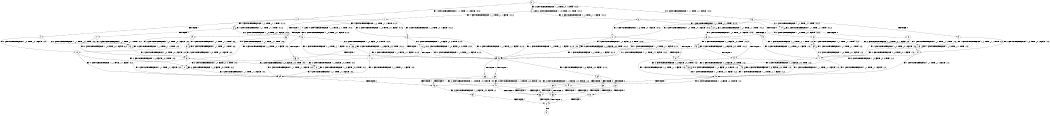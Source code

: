 digraph BCG {
size = "7, 10.5";
center = TRUE;
node [shape = circle];
0 [peripheries = 2];
0 -> 1 [label = "EX !1 !ATOMIC_EXCH_BRANCH (1, +1, TRUE, +1, 1, FALSE) !:0:1:2:"];
0 -> 2 [label = "EX !2 !ATOMIC_EXCH_BRANCH (1, +0, TRUE, +0, 1, TRUE) !:0:1:2:"];
0 -> 3 [label = "EX !0 !ATOMIC_EXCH_BRANCH (1, +1, TRUE, +1, 1, FALSE) !:0:1:2:"];
1 -> 4 [label = "TERMINATE !1"];
1 -> 5 [label = "EX !2 !ATOMIC_EXCH_BRANCH (1, +0, TRUE, +0, 1, FALSE) !:0:1:2:"];
1 -> 6 [label = "EX !0 !ATOMIC_EXCH_BRANCH (1, +1, TRUE, +1, 1, TRUE) !:0:1:2:"];
2 -> 7 [label = "EX !1 !ATOMIC_EXCH_BRANCH (1, +1, TRUE, +1, 1, FALSE) !:0:1:2:"];
2 -> 8 [label = "EX !0 !ATOMIC_EXCH_BRANCH (1, +1, TRUE, +1, 1, FALSE) !:0:1:2:"];
2 -> 2 [label = "EX !2 !ATOMIC_EXCH_BRANCH (1, +0, TRUE, +0, 1, TRUE) !:0:1:2:"];
3 -> 9 [label = "TERMINATE !0"];
3 -> 10 [label = "EX !1 !ATOMIC_EXCH_BRANCH (1, +1, TRUE, +1, 1, TRUE) !:0:1:2:"];
3 -> 11 [label = "EX !2 !ATOMIC_EXCH_BRANCH (1, +0, TRUE, +0, 1, FALSE) !:0:1:2:"];
4 -> 12 [label = "EX !2 !ATOMIC_EXCH_BRANCH (1, +0, TRUE, +0, 1, FALSE) !:0:2:"];
4 -> 13 [label = "EX !0 !ATOMIC_EXCH_BRANCH (1, +1, TRUE, +1, 1, TRUE) !:0:2:"];
5 -> 14 [label = "TERMINATE !1"];
5 -> 15 [label = "EX !0 !ATOMIC_EXCH_BRANCH (1, +1, TRUE, +1, 1, FALSE) !:0:1:2:"];
5 -> 16 [label = "EX !2 !ATOMIC_EXCH_BRANCH (1, +0, FALSE, +0, 2, TRUE) !:0:1:2:"];
6 -> 17 [label = "TERMINATE !1"];
6 -> 18 [label = "EX !2 !ATOMIC_EXCH_BRANCH (1, +0, TRUE, +0, 1, FALSE) !:0:1:2:"];
6 -> 6 [label = "EX !0 !ATOMIC_EXCH_BRANCH (1, +1, TRUE, +1, 1, TRUE) !:0:1:2:"];
7 -> 19 [label = "TERMINATE !1"];
7 -> 20 [label = "EX !0 !ATOMIC_EXCH_BRANCH (1, +1, TRUE, +1, 1, TRUE) !:0:1:2:"];
7 -> 5 [label = "EX !2 !ATOMIC_EXCH_BRANCH (1, +0, TRUE, +0, 1, FALSE) !:0:1:2:"];
8 -> 21 [label = "TERMINATE !0"];
8 -> 22 [label = "EX !1 !ATOMIC_EXCH_BRANCH (1, +1, TRUE, +1, 1, TRUE) !:0:1:2:"];
8 -> 11 [label = "EX !2 !ATOMIC_EXCH_BRANCH (1, +0, TRUE, +0, 1, FALSE) !:0:1:2:"];
9 -> 23 [label = "EX !1 !ATOMIC_EXCH_BRANCH (1, +1, TRUE, +1, 1, TRUE) !:1:2:"];
9 -> 24 [label = "EX !2 !ATOMIC_EXCH_BRANCH (1, +0, TRUE, +0, 1, FALSE) !:1:2:"];
10 -> 25 [label = "TERMINATE !0"];
10 -> 26 [label = "EX !2 !ATOMIC_EXCH_BRANCH (1, +0, TRUE, +0, 1, FALSE) !:0:1:2:"];
10 -> 10 [label = "EX !1 !ATOMIC_EXCH_BRANCH (1, +1, TRUE, +1, 1, TRUE) !:0:1:2:"];
11 -> 27 [label = "TERMINATE !0"];
11 -> 15 [label = "EX !1 !ATOMIC_EXCH_BRANCH (1, +1, TRUE, +1, 1, FALSE) !:0:1:2:"];
11 -> 28 [label = "EX !2 !ATOMIC_EXCH_BRANCH (1, +0, FALSE, +0, 2, TRUE) !:0:1:2:"];
12 -> 29 [label = "EX !0 !ATOMIC_EXCH_BRANCH (1, +1, TRUE, +1, 1, FALSE) !:0:2:"];
12 -> 30 [label = "EX !2 !ATOMIC_EXCH_BRANCH (1, +0, FALSE, +0, 2, TRUE) !:0:2:"];
13 -> 31 [label = "EX !2 !ATOMIC_EXCH_BRANCH (1, +0, TRUE, +0, 1, FALSE) !:0:2:"];
13 -> 13 [label = "EX !0 !ATOMIC_EXCH_BRANCH (1, +1, TRUE, +1, 1, TRUE) !:0:2:"];
14 -> 29 [label = "EX !0 !ATOMIC_EXCH_BRANCH (1, +1, TRUE, +1, 1, FALSE) !:0:2:"];
14 -> 30 [label = "EX !2 !ATOMIC_EXCH_BRANCH (1, +0, FALSE, +0, 2, TRUE) !:0:2:"];
15 -> 32 [label = "TERMINATE !1"];
15 -> 33 [label = "TERMINATE !0"];
15 -> 34 [label = "EX !2 !ATOMIC_EXCH_BRANCH (1, +0, FALSE, +0, 2, FALSE) !:0:1:2:"];
16 -> 14 [label = "TERMINATE !1"];
16 -> 15 [label = "EX !0 !ATOMIC_EXCH_BRANCH (1, +1, TRUE, +1, 1, FALSE) !:0:1:2:"];
16 -> 16 [label = "EX !2 !ATOMIC_EXCH_BRANCH (1, +0, FALSE, +0, 2, TRUE) !:0:1:2:"];
17 -> 31 [label = "EX !2 !ATOMIC_EXCH_BRANCH (1, +0, TRUE, +0, 1, FALSE) !:0:2:"];
17 -> 13 [label = "EX !0 !ATOMIC_EXCH_BRANCH (1, +1, TRUE, +1, 1, TRUE) !:0:2:"];
18 -> 35 [label = "TERMINATE !1"];
18 -> 36 [label = "EX !2 !ATOMIC_EXCH_BRANCH (1, +0, FALSE, +0, 2, TRUE) !:0:1:2:"];
18 -> 15 [label = "EX !0 !ATOMIC_EXCH_BRANCH (1, +1, TRUE, +1, 1, FALSE) !:0:1:2:"];
19 -> 37 [label = "EX !0 !ATOMIC_EXCH_BRANCH (1, +1, TRUE, +1, 1, TRUE) !:0:2:"];
19 -> 12 [label = "EX !2 !ATOMIC_EXCH_BRANCH (1, +0, TRUE, +0, 1, FALSE) !:0:2:"];
20 -> 38 [label = "TERMINATE !1"];
20 -> 18 [label = "EX !2 !ATOMIC_EXCH_BRANCH (1, +0, TRUE, +0, 1, FALSE) !:0:1:2:"];
20 -> 20 [label = "EX !0 !ATOMIC_EXCH_BRANCH (1, +1, TRUE, +1, 1, TRUE) !:0:1:2:"];
21 -> 39 [label = "EX !1 !ATOMIC_EXCH_BRANCH (1, +1, TRUE, +1, 1, TRUE) !:1:2:"];
21 -> 24 [label = "EX !2 !ATOMIC_EXCH_BRANCH (1, +0, TRUE, +0, 1, FALSE) !:1:2:"];
22 -> 40 [label = "TERMINATE !0"];
22 -> 26 [label = "EX !2 !ATOMIC_EXCH_BRANCH (1, +0, TRUE, +0, 1, FALSE) !:0:1:2:"];
22 -> 22 [label = "EX !1 !ATOMIC_EXCH_BRANCH (1, +1, TRUE, +1, 1, TRUE) !:0:1:2:"];
23 -> 41 [label = "EX !2 !ATOMIC_EXCH_BRANCH (1, +0, TRUE, +0, 1, FALSE) !:1:2:"];
23 -> 23 [label = "EX !1 !ATOMIC_EXCH_BRANCH (1, +1, TRUE, +1, 1, TRUE) !:1:2:"];
24 -> 42 [label = "EX !1 !ATOMIC_EXCH_BRANCH (1, +1, TRUE, +1, 1, FALSE) !:1:2:"];
24 -> 43 [label = "EX !2 !ATOMIC_EXCH_BRANCH (1, +0, FALSE, +0, 2, TRUE) !:1:2:"];
25 -> 41 [label = "EX !2 !ATOMIC_EXCH_BRANCH (1, +0, TRUE, +0, 1, FALSE) !:1:2:"];
25 -> 23 [label = "EX !1 !ATOMIC_EXCH_BRANCH (1, +1, TRUE, +1, 1, TRUE) !:1:2:"];
26 -> 44 [label = "TERMINATE !0"];
26 -> 45 [label = "EX !2 !ATOMIC_EXCH_BRANCH (1, +0, FALSE, +0, 2, TRUE) !:0:1:2:"];
26 -> 15 [label = "EX !1 !ATOMIC_EXCH_BRANCH (1, +1, TRUE, +1, 1, FALSE) !:0:1:2:"];
27 -> 42 [label = "EX !1 !ATOMIC_EXCH_BRANCH (1, +1, TRUE, +1, 1, FALSE) !:1:2:"];
27 -> 43 [label = "EX !2 !ATOMIC_EXCH_BRANCH (1, +0, FALSE, +0, 2, TRUE) !:1:2:"];
28 -> 27 [label = "TERMINATE !0"];
28 -> 15 [label = "EX !1 !ATOMIC_EXCH_BRANCH (1, +1, TRUE, +1, 1, FALSE) !:0:1:2:"];
28 -> 28 [label = "EX !2 !ATOMIC_EXCH_BRANCH (1, +0, FALSE, +0, 2, TRUE) !:0:1:2:"];
29 -> 46 [label = "TERMINATE !0"];
29 -> 47 [label = "EX !2 !ATOMIC_EXCH_BRANCH (1, +0, FALSE, +0, 2, FALSE) !:0:2:"];
30 -> 29 [label = "EX !0 !ATOMIC_EXCH_BRANCH (1, +1, TRUE, +1, 1, FALSE) !:0:2:"];
30 -> 30 [label = "EX !2 !ATOMIC_EXCH_BRANCH (1, +0, FALSE, +0, 2, TRUE) !:0:2:"];
31 -> 48 [label = "EX !2 !ATOMIC_EXCH_BRANCH (1, +0, FALSE, +0, 2, TRUE) !:0:2:"];
31 -> 29 [label = "EX !0 !ATOMIC_EXCH_BRANCH (1, +1, TRUE, +1, 1, FALSE) !:0:2:"];
32 -> 46 [label = "TERMINATE !0"];
32 -> 47 [label = "EX !2 !ATOMIC_EXCH_BRANCH (1, +0, FALSE, +0, 2, FALSE) !:0:2:"];
33 -> 46 [label = "TERMINATE !1"];
33 -> 49 [label = "EX !2 !ATOMIC_EXCH_BRANCH (1, +0, FALSE, +0, 2, FALSE) !:1:2:"];
34 -> 50 [label = "TERMINATE !1"];
34 -> 51 [label = "TERMINATE !2"];
34 -> 52 [label = "TERMINATE !0"];
35 -> 48 [label = "EX !2 !ATOMIC_EXCH_BRANCH (1, +0, FALSE, +0, 2, TRUE) !:0:2:"];
35 -> 29 [label = "EX !0 !ATOMIC_EXCH_BRANCH (1, +1, TRUE, +1, 1, FALSE) !:0:2:"];
36 -> 35 [label = "TERMINATE !1"];
36 -> 36 [label = "EX !2 !ATOMIC_EXCH_BRANCH (1, +0, FALSE, +0, 2, TRUE) !:0:1:2:"];
36 -> 15 [label = "EX !0 !ATOMIC_EXCH_BRANCH (1, +1, TRUE, +1, 1, FALSE) !:0:1:2:"];
37 -> 31 [label = "EX !2 !ATOMIC_EXCH_BRANCH (1, +0, TRUE, +0, 1, FALSE) !:0:2:"];
37 -> 37 [label = "EX !0 !ATOMIC_EXCH_BRANCH (1, +1, TRUE, +1, 1, TRUE) !:0:2:"];
38 -> 31 [label = "EX !2 !ATOMIC_EXCH_BRANCH (1, +0, TRUE, +0, 1, FALSE) !:0:2:"];
38 -> 37 [label = "EX !0 !ATOMIC_EXCH_BRANCH (1, +1, TRUE, +1, 1, TRUE) !:0:2:"];
39 -> 41 [label = "EX !2 !ATOMIC_EXCH_BRANCH (1, +0, TRUE, +0, 1, FALSE) !:1:2:"];
39 -> 39 [label = "EX !1 !ATOMIC_EXCH_BRANCH (1, +1, TRUE, +1, 1, TRUE) !:1:2:"];
40 -> 41 [label = "EX !2 !ATOMIC_EXCH_BRANCH (1, +0, TRUE, +0, 1, FALSE) !:1:2:"];
40 -> 39 [label = "EX !1 !ATOMIC_EXCH_BRANCH (1, +1, TRUE, +1, 1, TRUE) !:1:2:"];
41 -> 53 [label = "EX !2 !ATOMIC_EXCH_BRANCH (1, +0, FALSE, +0, 2, TRUE) !:1:2:"];
41 -> 42 [label = "EX !1 !ATOMIC_EXCH_BRANCH (1, +1, TRUE, +1, 1, FALSE) !:1:2:"];
42 -> 46 [label = "TERMINATE !1"];
42 -> 49 [label = "EX !2 !ATOMIC_EXCH_BRANCH (1, +0, FALSE, +0, 2, FALSE) !:1:2:"];
43 -> 42 [label = "EX !1 !ATOMIC_EXCH_BRANCH (1, +1, TRUE, +1, 1, FALSE) !:1:2:"];
43 -> 43 [label = "EX !2 !ATOMIC_EXCH_BRANCH (1, +0, FALSE, +0, 2, TRUE) !:1:2:"];
44 -> 53 [label = "EX !2 !ATOMIC_EXCH_BRANCH (1, +0, FALSE, +0, 2, TRUE) !:1:2:"];
44 -> 42 [label = "EX !1 !ATOMIC_EXCH_BRANCH (1, +1, TRUE, +1, 1, FALSE) !:1:2:"];
45 -> 44 [label = "TERMINATE !0"];
45 -> 45 [label = "EX !2 !ATOMIC_EXCH_BRANCH (1, +0, FALSE, +0, 2, TRUE) !:0:1:2:"];
45 -> 15 [label = "EX !1 !ATOMIC_EXCH_BRANCH (1, +1, TRUE, +1, 1, FALSE) !:0:1:2:"];
46 -> 54 [label = "EX !2 !ATOMIC_EXCH_BRANCH (1, +0, FALSE, +0, 2, FALSE) !:2:"];
47 -> 55 [label = "TERMINATE !2"];
47 -> 56 [label = "TERMINATE !0"];
48 -> 48 [label = "EX !2 !ATOMIC_EXCH_BRANCH (1, +0, FALSE, +0, 2, TRUE) !:0:2:"];
48 -> 29 [label = "EX !0 !ATOMIC_EXCH_BRANCH (1, +1, TRUE, +1, 1, FALSE) !:0:2:"];
49 -> 56 [label = "TERMINATE !1"];
49 -> 57 [label = "TERMINATE !2"];
50 -> 55 [label = "TERMINATE !2"];
50 -> 56 [label = "TERMINATE !0"];
51 -> 55 [label = "TERMINATE !1"];
51 -> 57 [label = "TERMINATE !0"];
52 -> 56 [label = "TERMINATE !1"];
52 -> 57 [label = "TERMINATE !2"];
53 -> 53 [label = "EX !2 !ATOMIC_EXCH_BRANCH (1, +0, FALSE, +0, 2, TRUE) !:1:2:"];
53 -> 42 [label = "EX !1 !ATOMIC_EXCH_BRANCH (1, +1, TRUE, +1, 1, FALSE) !:1:2:"];
54 -> 58 [label = "TERMINATE !2"];
55 -> 58 [label = "TERMINATE !0"];
56 -> 58 [label = "TERMINATE !2"];
57 -> 58 [label = "TERMINATE !1"];
58 -> 59 [label = "exit"];
}
